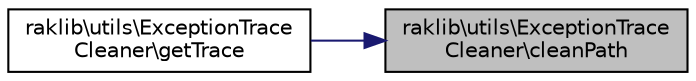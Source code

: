 digraph "raklib\utils\ExceptionTraceCleaner\cleanPath"
{
 // INTERACTIVE_SVG=YES
 // LATEX_PDF_SIZE
  edge [fontname="Helvetica",fontsize="10",labelfontname="Helvetica",labelfontsize="10"];
  node [fontname="Helvetica",fontsize="10",shape=record];
  rankdir="RL";
  Node1 [label="raklib\\utils\\ExceptionTrace\lCleaner\\cleanPath",height=0.2,width=0.4,color="black", fillcolor="grey75", style="filled", fontcolor="black",tooltip=" "];
  Node1 -> Node2 [dir="back",color="midnightblue",fontsize="10",style="solid",fontname="Helvetica"];
  Node2 [label="raklib\\utils\\ExceptionTrace\lCleaner\\getTrace",height=0.2,width=0.4,color="black", fillcolor="white", style="filled",URL="$d0/d23/classraklib_1_1utils_1_1_exception_trace_cleaner.html#a762df1ab023fd6cd4d95643bce685257",tooltip=" "];
}

